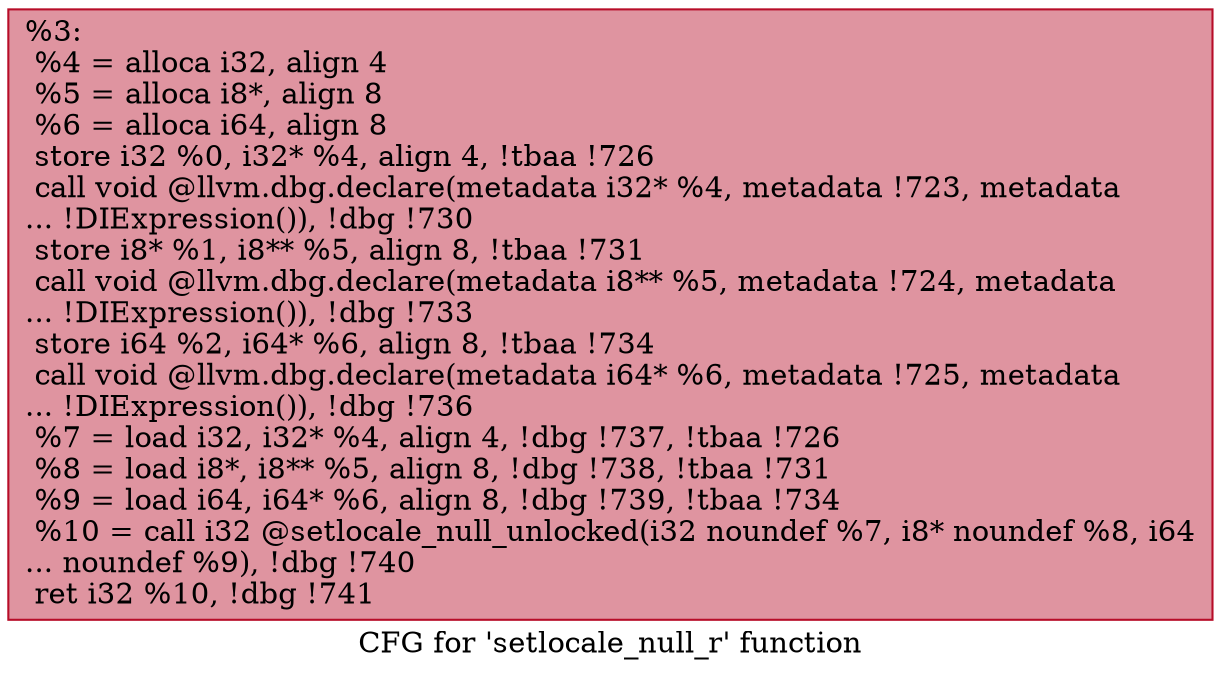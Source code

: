 digraph "CFG for 'setlocale_null_r' function" {
	label="CFG for 'setlocale_null_r' function";

	Node0x11c57a0 [shape=record,color="#b70d28ff", style=filled, fillcolor="#b70d2870",label="{%3:\l  %4 = alloca i32, align 4\l  %5 = alloca i8*, align 8\l  %6 = alloca i64, align 8\l  store i32 %0, i32* %4, align 4, !tbaa !726\l  call void @llvm.dbg.declare(metadata i32* %4, metadata !723, metadata\l... !DIExpression()), !dbg !730\l  store i8* %1, i8** %5, align 8, !tbaa !731\l  call void @llvm.dbg.declare(metadata i8** %5, metadata !724, metadata\l... !DIExpression()), !dbg !733\l  store i64 %2, i64* %6, align 8, !tbaa !734\l  call void @llvm.dbg.declare(metadata i64* %6, metadata !725, metadata\l... !DIExpression()), !dbg !736\l  %7 = load i32, i32* %4, align 4, !dbg !737, !tbaa !726\l  %8 = load i8*, i8** %5, align 8, !dbg !738, !tbaa !731\l  %9 = load i64, i64* %6, align 8, !dbg !739, !tbaa !734\l  %10 = call i32 @setlocale_null_unlocked(i32 noundef %7, i8* noundef %8, i64\l... noundef %9), !dbg !740\l  ret i32 %10, !dbg !741\l}"];
}
